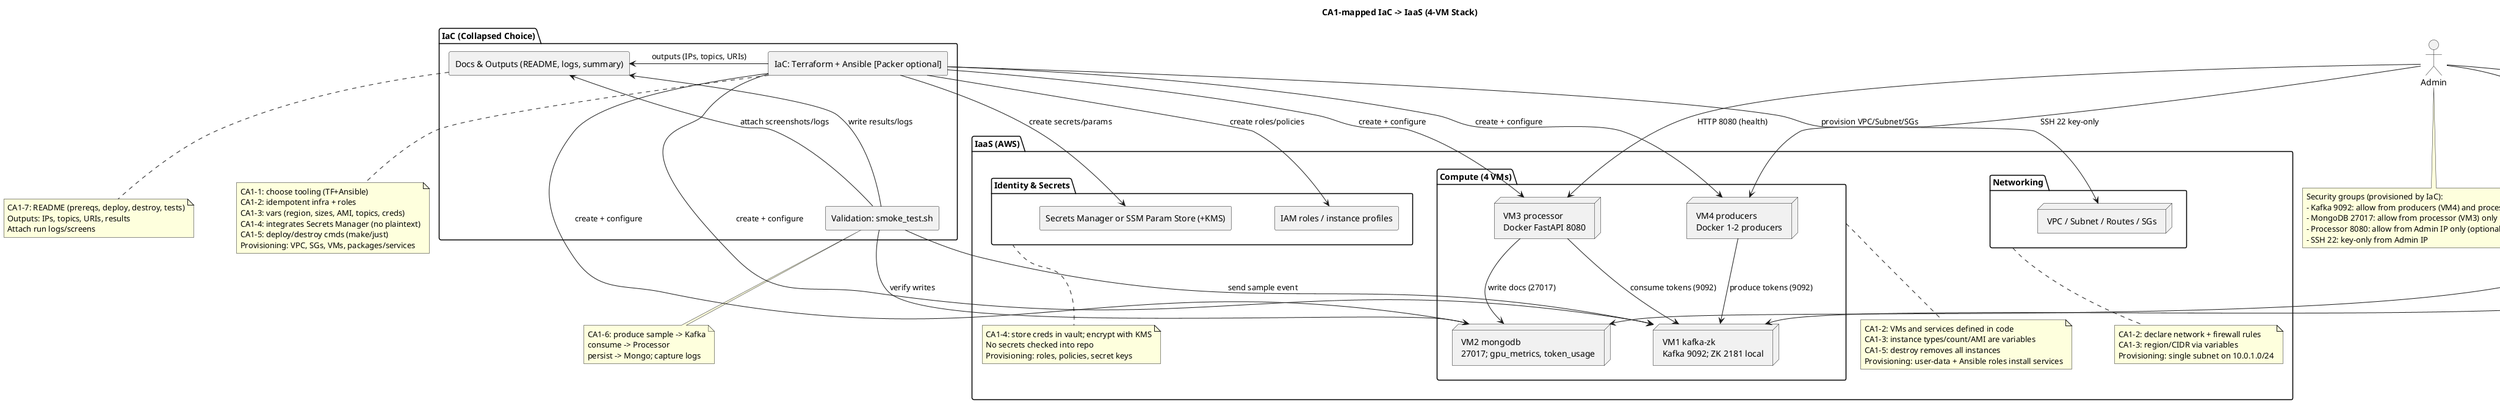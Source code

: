@startuml
title CA1-mapped IaC -> IaaS (4-VM Stack)

skinparam shadowing false
skinparam componentStyle rectangle
skinparam defaultTextAlignment left
skinparam nodesep 70
skinparam ranksep 90

' ===================== IaC (collapsed choice) =====================
package "IaC (Collapsed Choice)" as IAC {
  component IACORE as "IaC: Terraform + Ansible [Packer optional]"
  component VALID  as "Validation: smoke_test.sh"
  component DOCS   as "Docs & Outputs (README, logs, summary)"
}
note bottom of IACORE
CA1-1: choose tooling (TF+Ansible)
CA1-2: idempotent infra + roles
CA1-3: vars (region, sizes, AMI, topics, creds)
CA1-4: integrates Secrets Manager (no plaintext)
CA1-5: deploy/destroy cmds (make/just)
Provisioning: VPC, SGs, VMs, packages/services
end note
note bottom of VALID
CA1-6: produce sample -> Kafka
consume -> Processor
persist -> Mongo; capture logs
end note
note bottom of DOCS
CA1-7: README (prereqs, deploy, destroy, tests)
Outputs: IPs, topics, URIs, results
Attach run logs/screens
end note

' ===================== IaaS (AWS) =====================
package "IaaS (AWS)" as IAAS {

  package "Networking" as NET {
    node VPC as "VPC / Subnet / Routes / SGs"
  }
  note bottom of NET
CA1-2: declare network + firewall rules
CA1-3: region/CIDR via variables
Provisioning: single subnet on 10.0.1.0/24
end note

  package "Identity & Secrets" as SEC {
    component IAM as "IAM roles / instance profiles"
    component SSM as "Secrets Manager or SSM Param Store (+KMS)"
  }
  note bottom of SEC
CA1-4: store creds in vault; encrypt with KMS
No secrets checked into repo
Provisioning: roles, policies, secret keys
end note

  package "Compute (4 VMs)" as CMP {
    node VM1 as "VM1 kafka-zk
Kafka 9092; ZK 2181 local"
    node VM2 as "VM2 mongodb
27017; gpu_metrics, token_usage"
    node VM3 as "VM3 processor
Docker FastAPI 8080"
    node VM4 as "VM4 producers
Docker 1-2 producers"
  }
  note bottom of CMP
CA1-2: VMs and services defined in code
CA1-3: instance types/count/AMI are variables
CA1-5: destroy removes all instances
Provisioning: user-data + Ansible roles install services
end note

}

' ===================== IaC -> IaaS provisioning =====================
IACORE --> VPC : provision VPC/Subnet/SGs
IACORE --> IAM : create roles/policies
IACORE --> SSM : create secrets/params
IACORE --> VM1 : create + configure
IACORE --> VM2 : create + configure
IACORE --> VM3 : create + configure
IACORE --> VM4 : create + configure
DOCS   <- IACORE : outputs (IPs, topics, URIs)

' ===================== Service wiring (CA0 topology) =====================
VM4 --> VM1 : produce tokens (9092)
VM3 --> VM1 : consume tokens (9092)
VM3 --> VM2 : write docs (27017)

' Optional admin access for health
actor Admin
Admin --> VM3 : HTTP 8080 (health)
Admin --> VM1 : SSH 22 key-only
Admin --> VM2 : SSH 22 key-only
Admin --> VM4 : SSH 22 key-only

' ===================== Validation & Deliverables =====================
VALID --> VM1 : send sample event
VALID --> VM2 : verify writes
VALID --> DOCS : write results/logs
DOCS  <- VALID : attach screenshots/logs

' ===================== Notes: SG policy highlights =====================
note bottom
Security groups (provisioned by IaC):
- Kafka 9092: allow from producers (VM4) and processor (VM3) only
- MongoDB 27017: allow from processor (VM3) only
- Processor 8080: allow from Admin IP only (optional)
- SSH 22: key-only from Admin IP
end note

@enduml
